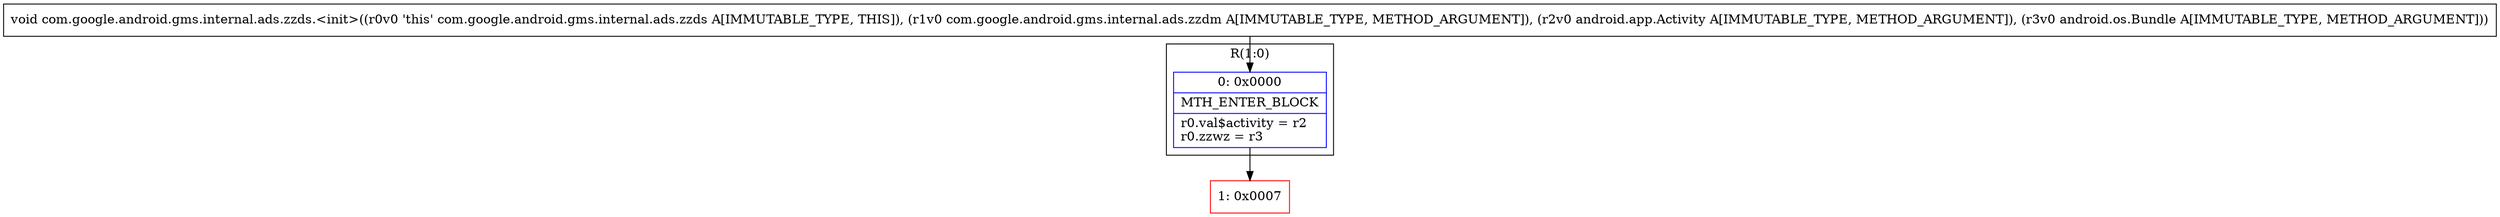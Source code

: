 digraph "CFG forcom.google.android.gms.internal.ads.zzds.\<init\>(Lcom\/google\/android\/gms\/internal\/ads\/zzdm;Landroid\/app\/Activity;Landroid\/os\/Bundle;)V" {
subgraph cluster_Region_1487812536 {
label = "R(1:0)";
node [shape=record,color=blue];
Node_0 [shape=record,label="{0\:\ 0x0000|MTH_ENTER_BLOCK\l|r0.val$activity = r2\lr0.zzwz = r3\l}"];
}
Node_1 [shape=record,color=red,label="{1\:\ 0x0007}"];
MethodNode[shape=record,label="{void com.google.android.gms.internal.ads.zzds.\<init\>((r0v0 'this' com.google.android.gms.internal.ads.zzds A[IMMUTABLE_TYPE, THIS]), (r1v0 com.google.android.gms.internal.ads.zzdm A[IMMUTABLE_TYPE, METHOD_ARGUMENT]), (r2v0 android.app.Activity A[IMMUTABLE_TYPE, METHOD_ARGUMENT]), (r3v0 android.os.Bundle A[IMMUTABLE_TYPE, METHOD_ARGUMENT])) }"];
MethodNode -> Node_0;
Node_0 -> Node_1;
}


